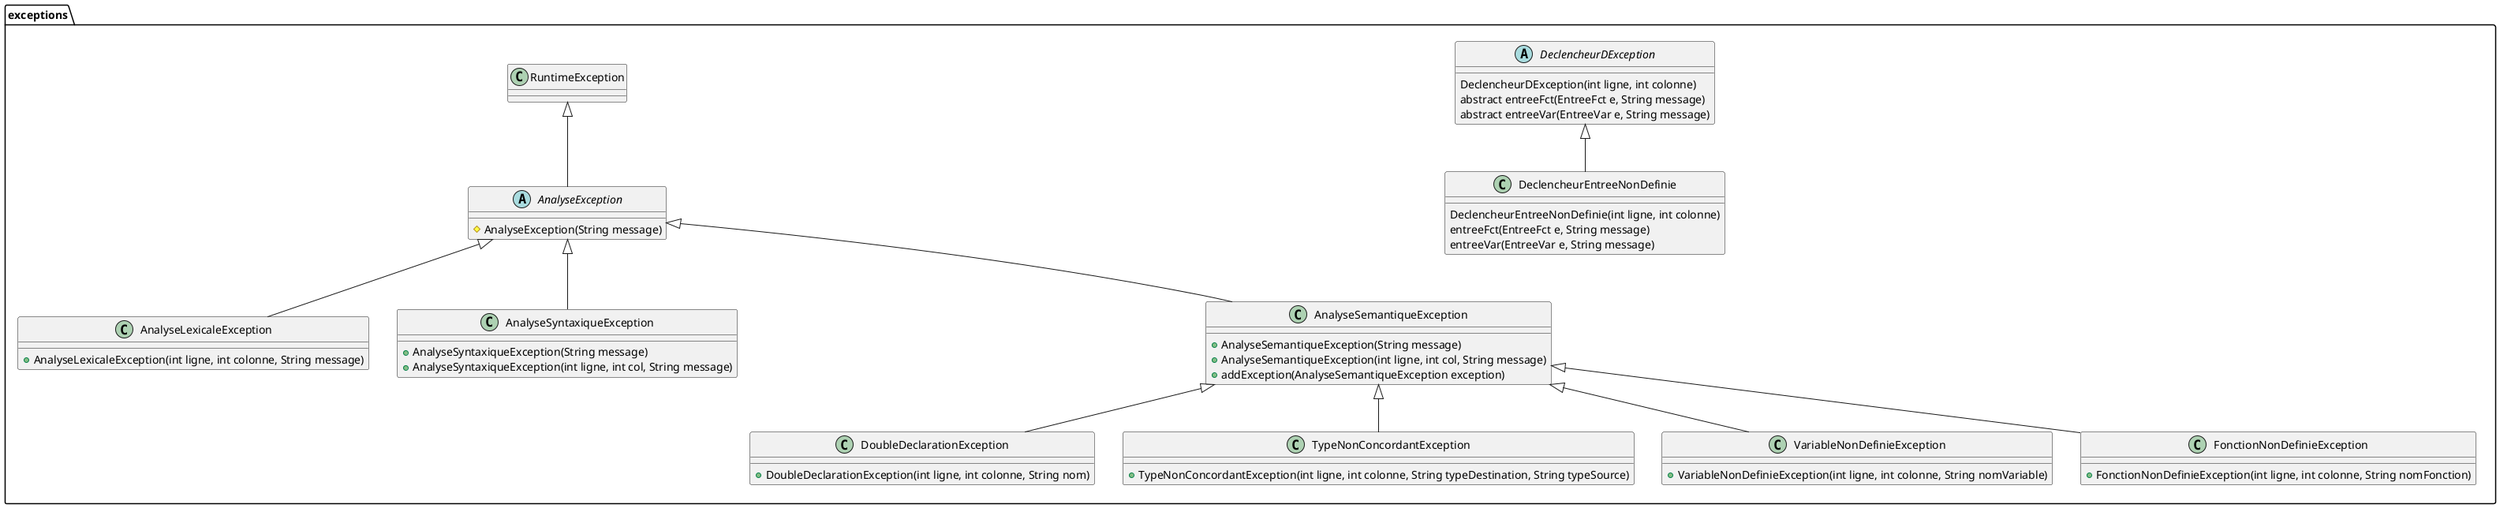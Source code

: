 @startuml
package exceptions {
	abstract class AnalyseException extends RuntimeException {
		# AnalyseException(String message)
	}

	class AnalyseLexicaleException extends AnalyseException {
		+ AnalyseLexicaleException(int ligne, int colonne, String message)
	}

	class AnalyseSyntaxiqueException extends AnalyseException {
		+ AnalyseSyntaxiqueException(String message)
		+ AnalyseSyntaxiqueException(int ligne, int col, String message)
	}

	together {
		class AnalyseSemantiqueException extends AnalyseException{
			+ AnalyseSemantiqueException(String message)
			+ AnalyseSemantiqueException(int ligne, int col, String message)
			+ addException(AnalyseSemantiqueException exception)
		}

		class DoubleDeclarationException extends AnalyseSemantiqueException {
			+ DoubleDeclarationException(int ligne, int colonne, String nom)
		}

		class TypeNonConcordantException extends AnalyseSemantiqueException {
			+ TypeNonConcordantException(int ligne, int colonne, String typeDestination, String typeSource)
		}

		class VariableNonDefinieException extends AnalyseSemantiqueException {
			+ VariableNonDefinieException(int ligne, int colonne, String nomVariable)
		}

		class FonctionNonDefinieException extends AnalyseSemantiqueException {
			+ FonctionNonDefinieException(int ligne, int colonne, String nomFonction)
		}
	}
	together {
		abstract DeclencheurDException {
			DeclencheurDException(int ligne, int colonne)
			abstract entreeFct(EntreeFct e, String message)
			abstract entreeVar(EntreeVar e, String message)
		}

		class DeclencheurEntreeNonDefinie extends DeclencheurDException {
			DeclencheurEntreeNonDefinie(int ligne, int colonne)
			entreeFct(EntreeFct e, String message)
			entreeVar(EntreeVar e, String message)
		}
	}
}
@enduml
